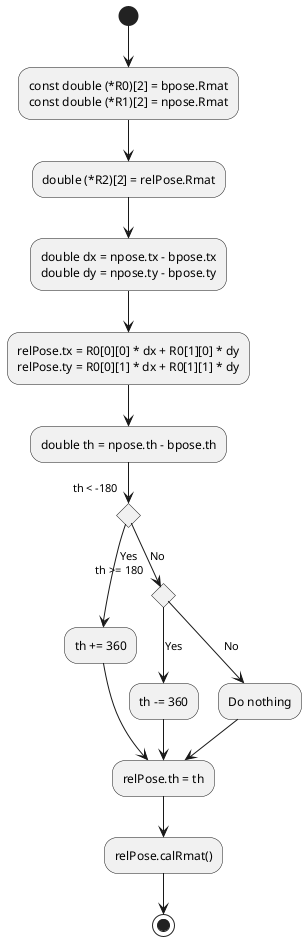 @startuml

/'
    calculate relative pose of current pose from origin
    input1: const Pose2D &npose
    input2: const Pose2D &bpose
    input3: Pose2D &relPose
'/

(*) --> "const double (*R0)[2] = bpose.Rmat\nconst double (*R1)[2] = npose.Rmat"
--> "double (*R2)[2] = relPose.Rmat"
--> "double dx = npose.tx - bpose.tx\ndouble dy = npose.ty - bpose.ty"
--> "relPose.tx = R0[0][0] * dx + R0[1][0] * dy\nrelPose.ty = R0[0][1] * dx + R0[1][1] * dy"
--> "double th = npose.th - bpose.th"
--> if "th < -180" then
        --> [Yes] "th += 360"
        --> "relPose.th = th"
    else
        --> [No] if "th >= 180" then
                    --> [Yes] "th -= 360"
                    --> "relPose.th = th"
                 else
                    --> [No] "Do nothing"
                    --> "relPose.th = th"
                 endif
    endif
"relPose.th = th" --> "relPose.calRmat()"
--> (*)

@enduml